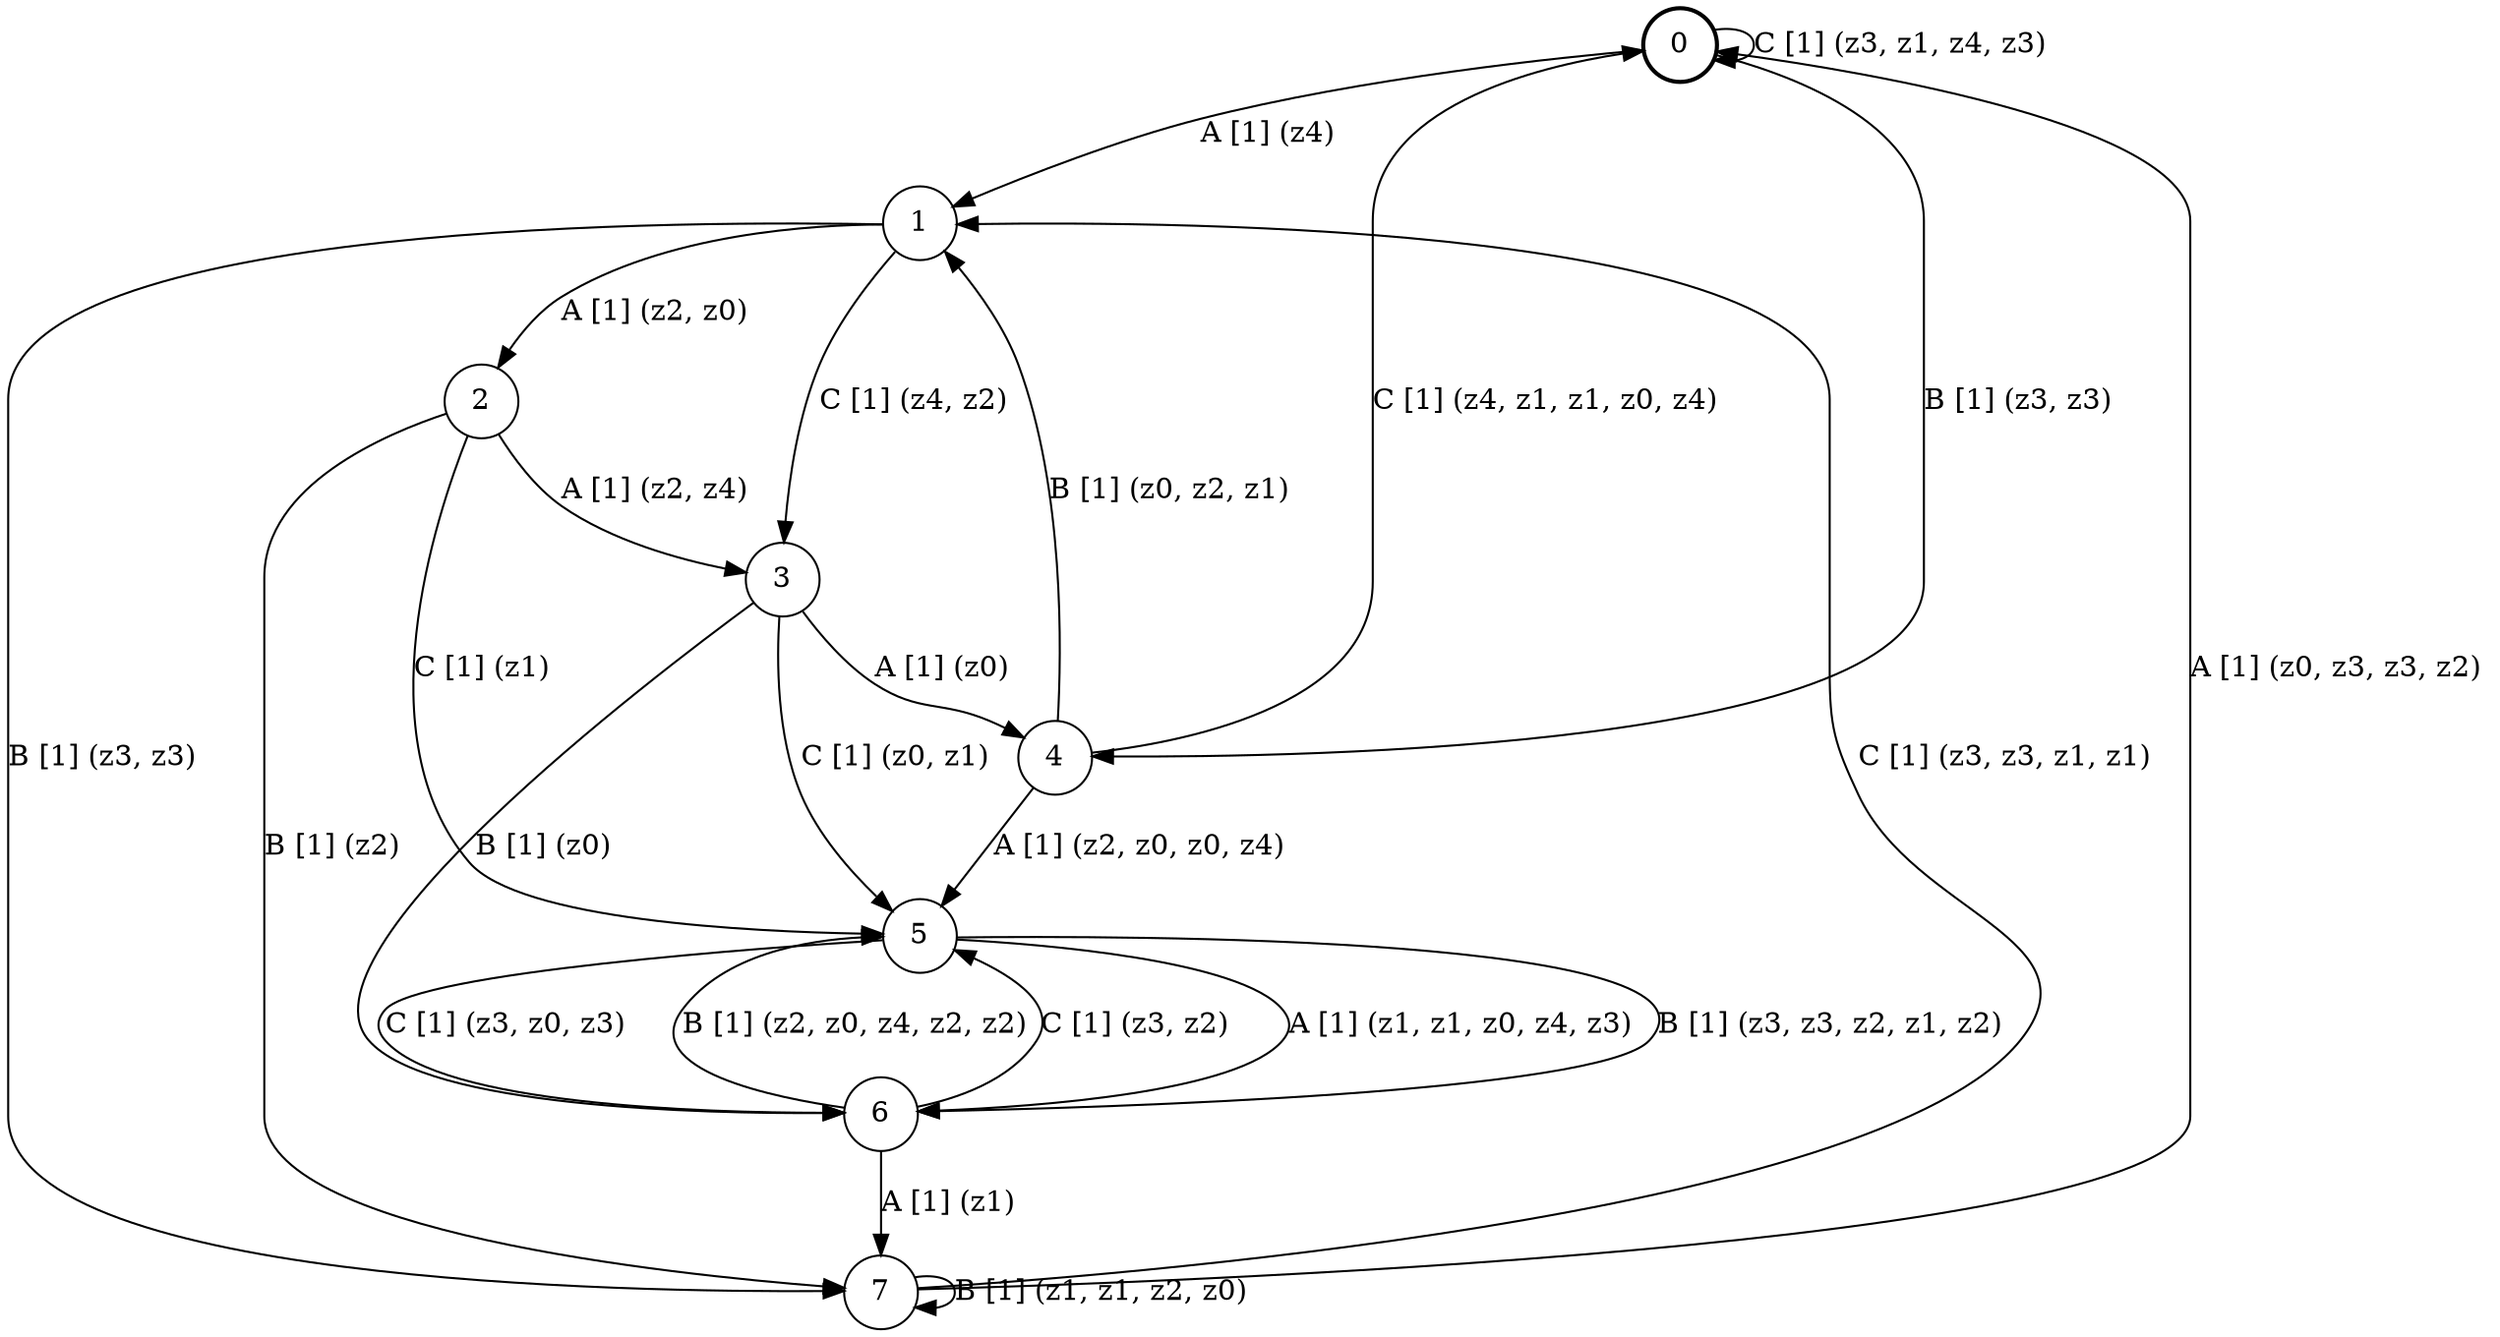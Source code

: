 # generated file, don't try to modify
# command: dot -Tpng <filename> > tree.png
digraph Automaton {
    node [shape = circle];
    0 [style = "bold"];
    0 -> 1 [label = "A [1] (z4) "];
    0 -> 4 [label = "B [1] (z3, z3) "];
    0 -> 0 [label = "C [1] (z3, z1, z4, z3) "];
    1 -> 2 [label = "A [1] (z2, z0) "];
    1 -> 7 [label = "B [1] (z3, z3) "];
    1 -> 3 [label = "C [1] (z4, z2) "];
    2 -> 3 [label = "A [1] (z2, z4) "];
    2 -> 7 [label = "B [1] (z2) "];
    2 -> 5 [label = "C [1] (z1) "];
    3 -> 4 [label = "A [1] (z0) "];
    3 -> 6 [label = "B [1] (z0) "];
    3 -> 5 [label = "C [1] (z0, z1) "];
    4 -> 5 [label = "A [1] (z2, z0, z0, z4) "];
    4 -> 1 [label = "B [1] (z0, z2, z1) "];
    4 -> 0 [label = "C [1] (z4, z1, z1, z0, z4) "];
    5 -> 6 [label = "A [1] (z1, z1, z0, z4, z3) "];
    5 -> 6 [label = "B [1] (z3, z3, z2, z1, z2) "];
    5 -> 6 [label = "C [1] (z3, z0, z3) "];
    6 -> 7 [label = "A [1] (z1) "];
    6 -> 5 [label = "B [1] (z2, z0, z4, z2, z2) "];
    6 -> 5 [label = "C [1] (z3, z2) "];
    7 -> 0 [label = "A [1] (z0, z3, z3, z2) "];
    7 -> 7 [label = "B [1] (z1, z1, z2, z0) "];
    7 -> 1 [label = "C [1] (z3, z3, z1, z1) "];
}
